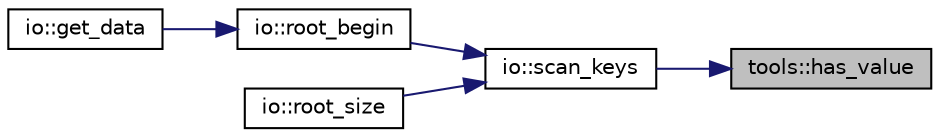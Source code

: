 digraph "tools::has_value"
{
 // INTERACTIVE_SVG=YES
 // LATEX_PDF_SIZE
  edge [fontname="Helvetica",fontsize="10",labelfontname="Helvetica",labelfontsize="10"];
  node [fontname="Helvetica",fontsize="10",shape=record];
  rankdir="RL";
  Node1 [label="tools::has_value",height=0.2,width=0.4,color="black", fillcolor="grey75", style="filled", fontcolor="black",tooltip="Checks if a vector of strings contains a specific string."];
  Node1 -> Node2 [dir="back",color="midnightblue",fontsize="10",style="solid",fontname="Helvetica"];
  Node2 [label="io::scan_keys",height=0.2,width=0.4,color="black", fillcolor="white", style="filled",URL="$classio.html#aacb050c4cb6c10038d6bf8edb7244a28",tooltip="Scans for keys (e.g., TTree names, TBranch names) in the open ROOT files."];
  Node2 -> Node3 [dir="back",color="midnightblue",fontsize="10",style="solid",fontname="Helvetica"];
  Node3 [label="io::root_begin",height=0.2,width=0.4,color="black", fillcolor="white", style="filled",URL="$classio.html#a65c36380ef79524e8235f792abe9625c",tooltip="Initializes ROOT file processing, potentially opening files specified in settings."];
  Node3 -> Node4 [dir="back",color="midnightblue",fontsize="10",style="solid",fontname="Helvetica"];
  Node4 [label="io::get_data",height=0.2,width=0.4,color="black", fillcolor="white", style="filled",URL="$classio.html#ae346e23a45d73c24f844827495912941",tooltip="Retrieves the data read from ROOT files, likely structured as a map of data_t objects."];
  Node2 -> Node5 [dir="back",color="midnightblue",fontsize="10",style="solid",fontname="Helvetica"];
  Node5 [label="io::root_size",height=0.2,width=0.4,color="black", fillcolor="white", style="filled",URL="$classio.html#a66a6d354d07e8aa4f9fdadc8f74a314b",tooltip="Retrieves the sizes (number of entries) of TTrees in the open ROOT files."];
}
